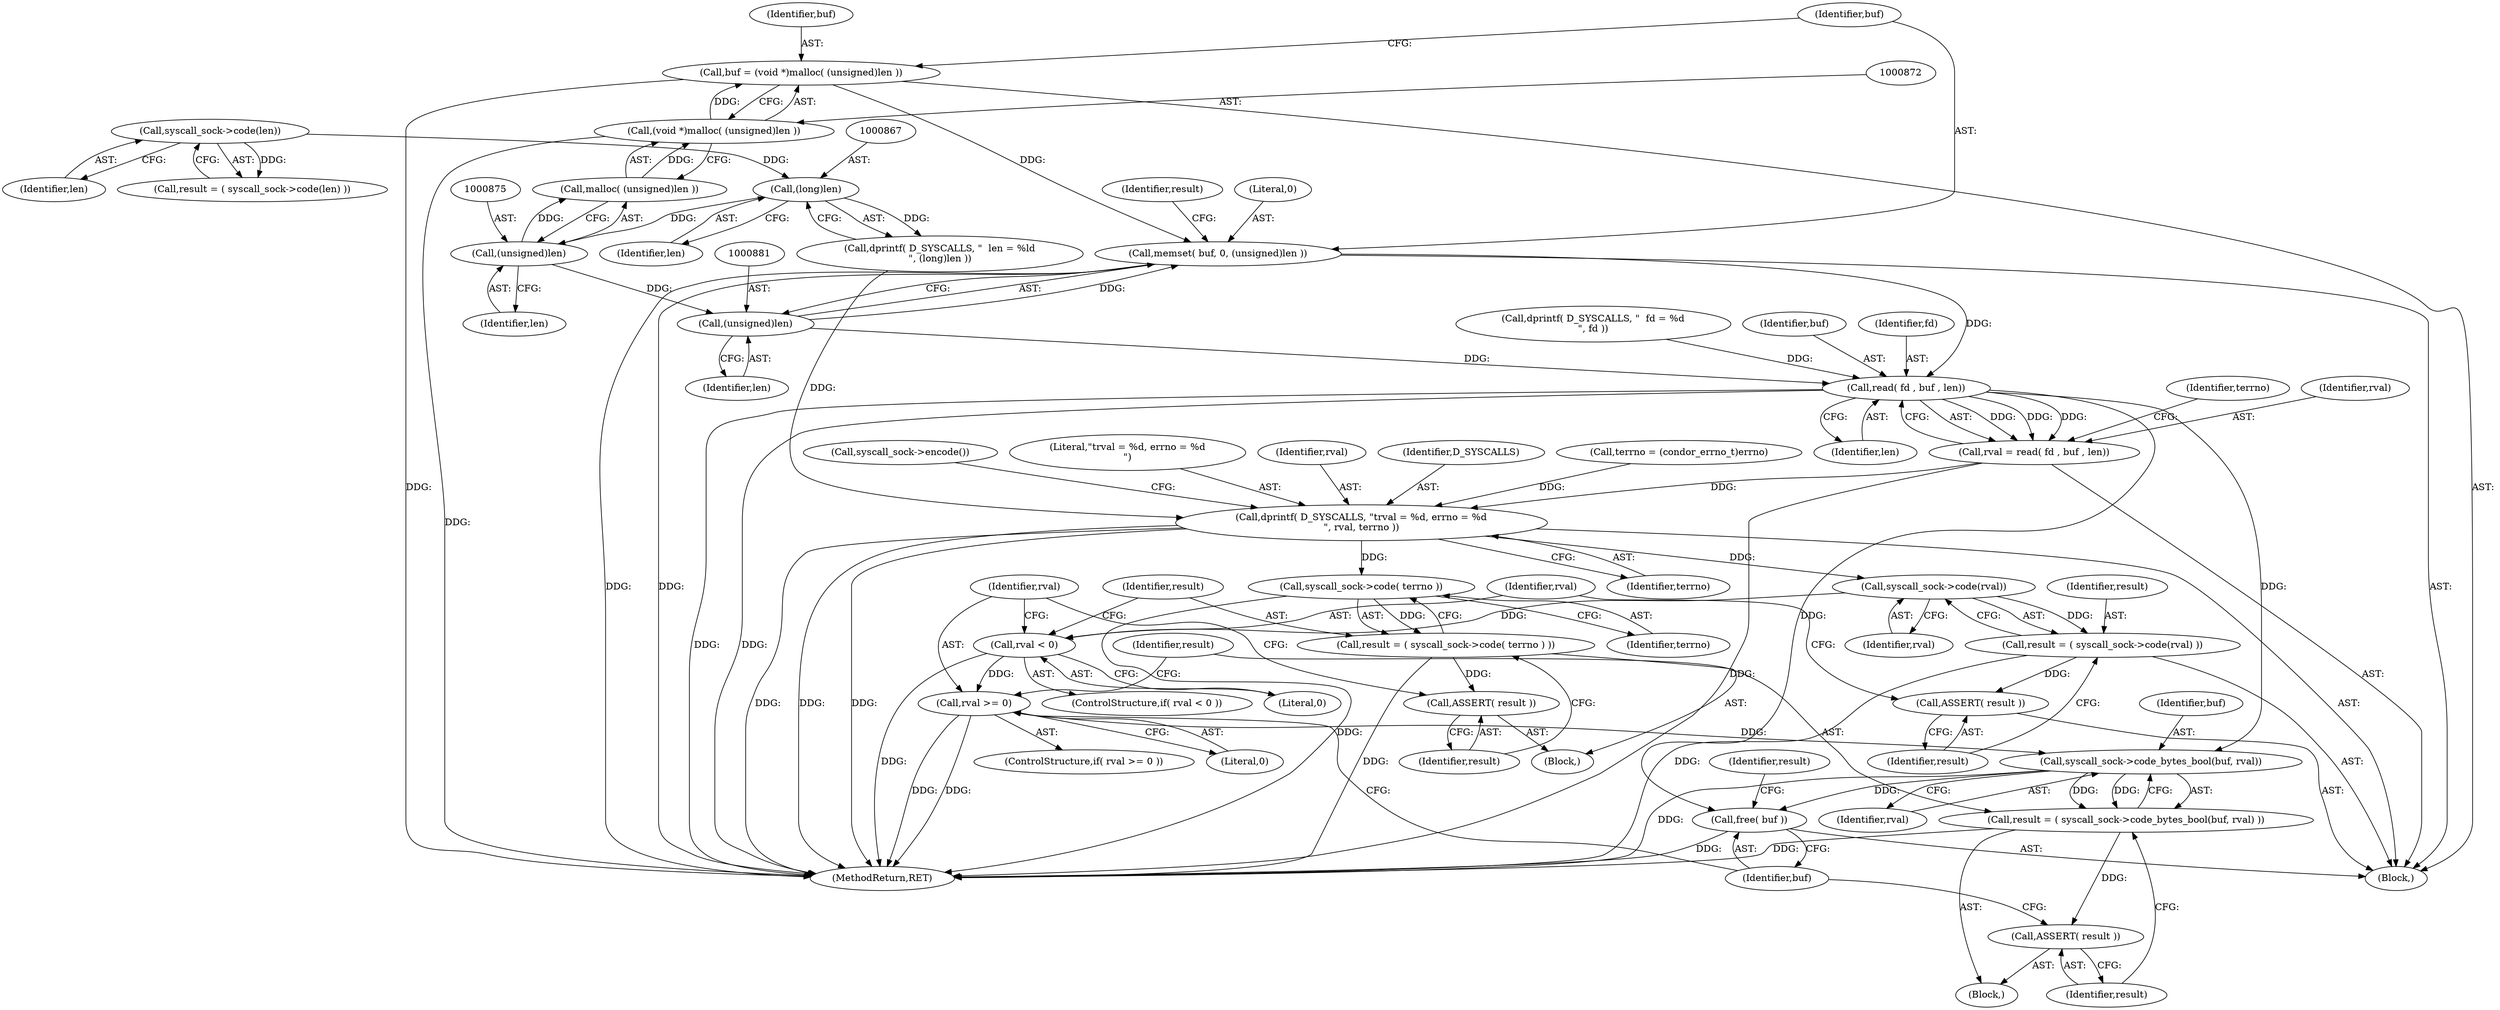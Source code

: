 digraph "0_htcondor_5e5571d1a431eb3c61977b6dd6ec90186ef79867_4@API" {
"1000877" [label="(Call,memset( buf, 0, (unsigned)len ))"];
"1000869" [label="(Call,buf = (void *)malloc( (unsigned)len ))"];
"1000871" [label="(Call,(void *)malloc( (unsigned)len ))"];
"1000873" [label="(Call,malloc( (unsigned)len ))"];
"1000874" [label="(Call,(unsigned)len)"];
"1000866" [label="(Call,(long)len)"];
"1000859" [label="(Call,syscall_sock->code(len))"];
"1000880" [label="(Call,(unsigned)len)"];
"1000893" [label="(Call,read( fd , buf , len))"];
"1000891" [label="(Call,rval = read( fd , buf , len))"];
"1000902" [label="(Call,dprintf( D_SYSCALLS, \"\trval = %d, errno = %d\n\", rval, terrno ))"];
"1000910" [label="(Call,syscall_sock->code(rval))"];
"1000908" [label="(Call,result = ( syscall_sock->code(rval) ))"];
"1000912" [label="(Call,ASSERT( result ))"];
"1000915" [label="(Call,rval < 0)"];
"1000926" [label="(Call,rval >= 0)"];
"1000932" [label="(Call,syscall_sock->code_bytes_bool(buf, rval))"];
"1000930" [label="(Call,result = ( syscall_sock->code_bytes_bool(buf, rval) ))"];
"1000935" [label="(Call,ASSERT( result ))"];
"1000937" [label="(Call,free( buf ))"];
"1000921" [label="(Call,syscall_sock->code( terrno ))"];
"1000919" [label="(Call,result = ( syscall_sock->code( terrno ) ))"];
"1000923" [label="(Call,ASSERT( result ))"];
"1000857" [label="(Call,result = ( syscall_sock->code(len) ))"];
"1000930" [label="(Call,result = ( syscall_sock->code_bytes_bool(buf, rval) ))"];
"1000926" [label="(Call,rval >= 0)"];
"1000898" [label="(Identifier,terrno)"];
"1000907" [label="(Call,syscall_sock->encode())"];
"1000917" [label="(Literal,0)"];
"1000866" [label="(Call,(long)len)"];
"1000910" [label="(Call,syscall_sock->code(rval))"];
"1000921" [label="(Call,syscall_sock->code( terrno ))"];
"1000925" [label="(ControlStructure,if( rval >= 0 ))"];
"1000860" [label="(Identifier,len)"];
"1000924" [label="(Identifier,result)"];
"1000923" [label="(Call,ASSERT( result ))"];
"1000932" [label="(Call,syscall_sock->code_bytes_bool(buf, rval))"];
"1000937" [label="(Call,free( buf ))"];
"1000938" [label="(Identifier,buf)"];
"1000870" [label="(Identifier,buf)"];
"1000920" [label="(Identifier,result)"];
"1000902" [label="(Call,dprintf( D_SYSCALLS, \"\trval = %d, errno = %d\n\", rval, terrno ))"];
"1000904" [label="(Literal,\"\trval = %d, errno = %d\n\")"];
"1000878" [label="(Identifier,buf)"];
"1000873" [label="(Call,malloc( (unsigned)len ))"];
"1000884" [label="(Identifier,result)"];
"1000853" [label="(Call,dprintf( D_SYSCALLS, \"  fd = %d\n\", fd ))"];
"1000928" [label="(Literal,0)"];
"1000940" [label="(Identifier,result)"];
"1000918" [label="(Block,)"];
"1000874" [label="(Call,(unsigned)len)"];
"1000909" [label="(Identifier,result)"];
"1000845" [label="(Block,)"];
"1000905" [label="(Identifier,rval)"];
"1000915" [label="(Call,rval < 0)"];
"1000879" [label="(Literal,0)"];
"1000892" [label="(Identifier,rval)"];
"1000906" [label="(Identifier,terrno)"];
"1000903" [label="(Identifier,D_SYSCALLS)"];
"1000913" [label="(Identifier,result)"];
"1000868" [label="(Identifier,len)"];
"1000893" [label="(Call,read( fd , buf , len))"];
"1000895" [label="(Identifier,buf)"];
"1000912" [label="(Call,ASSERT( result ))"];
"1000891" [label="(Call,rval = read( fd , buf , len))"];
"1000877" [label="(Call,memset( buf, 0, (unsigned)len ))"];
"1000882" [label="(Identifier,len)"];
"1000934" [label="(Identifier,rval)"];
"1000936" [label="(Identifier,result)"];
"1000922" [label="(Identifier,terrno)"];
"1000894" [label="(Identifier,fd)"];
"1000880" [label="(Call,(unsigned)len)"];
"1000935" [label="(Call,ASSERT( result ))"];
"1000914" [label="(ControlStructure,if( rval < 0 ))"];
"1000908" [label="(Call,result = ( syscall_sock->code(rval) ))"];
"1000871" [label="(Call,(void *)malloc( (unsigned)len ))"];
"1000876" [label="(Identifier,len)"];
"1000896" [label="(Identifier,len)"];
"1000911" [label="(Identifier,rval)"];
"1000863" [label="(Call,dprintf( D_SYSCALLS, \"  len = %ld\n\", (long)len ))"];
"1000927" [label="(Identifier,rval)"];
"1000931" [label="(Identifier,result)"];
"1000919" [label="(Call,result = ( syscall_sock->code( terrno ) ))"];
"1000869" [label="(Call,buf = (void *)malloc( (unsigned)len ))"];
"1000929" [label="(Block,)"];
"1000933" [label="(Identifier,buf)"];
"1000859" [label="(Call,syscall_sock->code(len))"];
"1000916" [label="(Identifier,rval)"];
"1000897" [label="(Call,terrno = (condor_errno_t)errno)"];
"1002472" [label="(MethodReturn,RET)"];
"1000877" -> "1000845"  [label="AST: "];
"1000877" -> "1000880"  [label="CFG: "];
"1000878" -> "1000877"  [label="AST: "];
"1000879" -> "1000877"  [label="AST: "];
"1000880" -> "1000877"  [label="AST: "];
"1000884" -> "1000877"  [label="CFG: "];
"1000877" -> "1002472"  [label="DDG: "];
"1000877" -> "1002472"  [label="DDG: "];
"1000869" -> "1000877"  [label="DDG: "];
"1000880" -> "1000877"  [label="DDG: "];
"1000877" -> "1000893"  [label="DDG: "];
"1000869" -> "1000845"  [label="AST: "];
"1000869" -> "1000871"  [label="CFG: "];
"1000870" -> "1000869"  [label="AST: "];
"1000871" -> "1000869"  [label="AST: "];
"1000878" -> "1000869"  [label="CFG: "];
"1000869" -> "1002472"  [label="DDG: "];
"1000871" -> "1000869"  [label="DDG: "];
"1000871" -> "1000873"  [label="CFG: "];
"1000872" -> "1000871"  [label="AST: "];
"1000873" -> "1000871"  [label="AST: "];
"1000871" -> "1002472"  [label="DDG: "];
"1000873" -> "1000871"  [label="DDG: "];
"1000873" -> "1000874"  [label="CFG: "];
"1000874" -> "1000873"  [label="AST: "];
"1000874" -> "1000873"  [label="DDG: "];
"1000874" -> "1000876"  [label="CFG: "];
"1000875" -> "1000874"  [label="AST: "];
"1000876" -> "1000874"  [label="AST: "];
"1000866" -> "1000874"  [label="DDG: "];
"1000874" -> "1000880"  [label="DDG: "];
"1000866" -> "1000863"  [label="AST: "];
"1000866" -> "1000868"  [label="CFG: "];
"1000867" -> "1000866"  [label="AST: "];
"1000868" -> "1000866"  [label="AST: "];
"1000863" -> "1000866"  [label="CFG: "];
"1000866" -> "1000863"  [label="DDG: "];
"1000859" -> "1000866"  [label="DDG: "];
"1000859" -> "1000857"  [label="AST: "];
"1000859" -> "1000860"  [label="CFG: "];
"1000860" -> "1000859"  [label="AST: "];
"1000857" -> "1000859"  [label="CFG: "];
"1000859" -> "1000857"  [label="DDG: "];
"1000880" -> "1000882"  [label="CFG: "];
"1000881" -> "1000880"  [label="AST: "];
"1000882" -> "1000880"  [label="AST: "];
"1000880" -> "1000893"  [label="DDG: "];
"1000893" -> "1000891"  [label="AST: "];
"1000893" -> "1000896"  [label="CFG: "];
"1000894" -> "1000893"  [label="AST: "];
"1000895" -> "1000893"  [label="AST: "];
"1000896" -> "1000893"  [label="AST: "];
"1000891" -> "1000893"  [label="CFG: "];
"1000893" -> "1002472"  [label="DDG: "];
"1000893" -> "1002472"  [label="DDG: "];
"1000893" -> "1000891"  [label="DDG: "];
"1000893" -> "1000891"  [label="DDG: "];
"1000893" -> "1000891"  [label="DDG: "];
"1000853" -> "1000893"  [label="DDG: "];
"1000893" -> "1000932"  [label="DDG: "];
"1000893" -> "1000937"  [label="DDG: "];
"1000891" -> "1000845"  [label="AST: "];
"1000892" -> "1000891"  [label="AST: "];
"1000898" -> "1000891"  [label="CFG: "];
"1000891" -> "1002472"  [label="DDG: "];
"1000891" -> "1000902"  [label="DDG: "];
"1000902" -> "1000845"  [label="AST: "];
"1000902" -> "1000906"  [label="CFG: "];
"1000903" -> "1000902"  [label="AST: "];
"1000904" -> "1000902"  [label="AST: "];
"1000905" -> "1000902"  [label="AST: "];
"1000906" -> "1000902"  [label="AST: "];
"1000907" -> "1000902"  [label="CFG: "];
"1000902" -> "1002472"  [label="DDG: "];
"1000902" -> "1002472"  [label="DDG: "];
"1000902" -> "1002472"  [label="DDG: "];
"1000863" -> "1000902"  [label="DDG: "];
"1000897" -> "1000902"  [label="DDG: "];
"1000902" -> "1000910"  [label="DDG: "];
"1000902" -> "1000921"  [label="DDG: "];
"1000910" -> "1000908"  [label="AST: "];
"1000910" -> "1000911"  [label="CFG: "];
"1000911" -> "1000910"  [label="AST: "];
"1000908" -> "1000910"  [label="CFG: "];
"1000910" -> "1000908"  [label="DDG: "];
"1000910" -> "1000915"  [label="DDG: "];
"1000908" -> "1000845"  [label="AST: "];
"1000909" -> "1000908"  [label="AST: "];
"1000913" -> "1000908"  [label="CFG: "];
"1000908" -> "1002472"  [label="DDG: "];
"1000908" -> "1000912"  [label="DDG: "];
"1000912" -> "1000845"  [label="AST: "];
"1000912" -> "1000913"  [label="CFG: "];
"1000913" -> "1000912"  [label="AST: "];
"1000916" -> "1000912"  [label="CFG: "];
"1000915" -> "1000914"  [label="AST: "];
"1000915" -> "1000917"  [label="CFG: "];
"1000916" -> "1000915"  [label="AST: "];
"1000917" -> "1000915"  [label="AST: "];
"1000920" -> "1000915"  [label="CFG: "];
"1000927" -> "1000915"  [label="CFG: "];
"1000915" -> "1002472"  [label="DDG: "];
"1000915" -> "1000926"  [label="DDG: "];
"1000926" -> "1000925"  [label="AST: "];
"1000926" -> "1000928"  [label="CFG: "];
"1000927" -> "1000926"  [label="AST: "];
"1000928" -> "1000926"  [label="AST: "];
"1000931" -> "1000926"  [label="CFG: "];
"1000938" -> "1000926"  [label="CFG: "];
"1000926" -> "1002472"  [label="DDG: "];
"1000926" -> "1002472"  [label="DDG: "];
"1000926" -> "1000932"  [label="DDG: "];
"1000932" -> "1000930"  [label="AST: "];
"1000932" -> "1000934"  [label="CFG: "];
"1000933" -> "1000932"  [label="AST: "];
"1000934" -> "1000932"  [label="AST: "];
"1000930" -> "1000932"  [label="CFG: "];
"1000932" -> "1002472"  [label="DDG: "];
"1000932" -> "1000930"  [label="DDG: "];
"1000932" -> "1000930"  [label="DDG: "];
"1000932" -> "1000937"  [label="DDG: "];
"1000930" -> "1000929"  [label="AST: "];
"1000931" -> "1000930"  [label="AST: "];
"1000936" -> "1000930"  [label="CFG: "];
"1000930" -> "1002472"  [label="DDG: "];
"1000930" -> "1000935"  [label="DDG: "];
"1000935" -> "1000929"  [label="AST: "];
"1000935" -> "1000936"  [label="CFG: "];
"1000936" -> "1000935"  [label="AST: "];
"1000938" -> "1000935"  [label="CFG: "];
"1000937" -> "1000845"  [label="AST: "];
"1000937" -> "1000938"  [label="CFG: "];
"1000938" -> "1000937"  [label="AST: "];
"1000940" -> "1000937"  [label="CFG: "];
"1000937" -> "1002472"  [label="DDG: "];
"1000921" -> "1000919"  [label="AST: "];
"1000921" -> "1000922"  [label="CFG: "];
"1000922" -> "1000921"  [label="AST: "];
"1000919" -> "1000921"  [label="CFG: "];
"1000921" -> "1002472"  [label="DDG: "];
"1000921" -> "1000919"  [label="DDG: "];
"1000919" -> "1000918"  [label="AST: "];
"1000920" -> "1000919"  [label="AST: "];
"1000924" -> "1000919"  [label="CFG: "];
"1000919" -> "1002472"  [label="DDG: "];
"1000919" -> "1000923"  [label="DDG: "];
"1000923" -> "1000918"  [label="AST: "];
"1000923" -> "1000924"  [label="CFG: "];
"1000924" -> "1000923"  [label="AST: "];
"1000927" -> "1000923"  [label="CFG: "];
}
